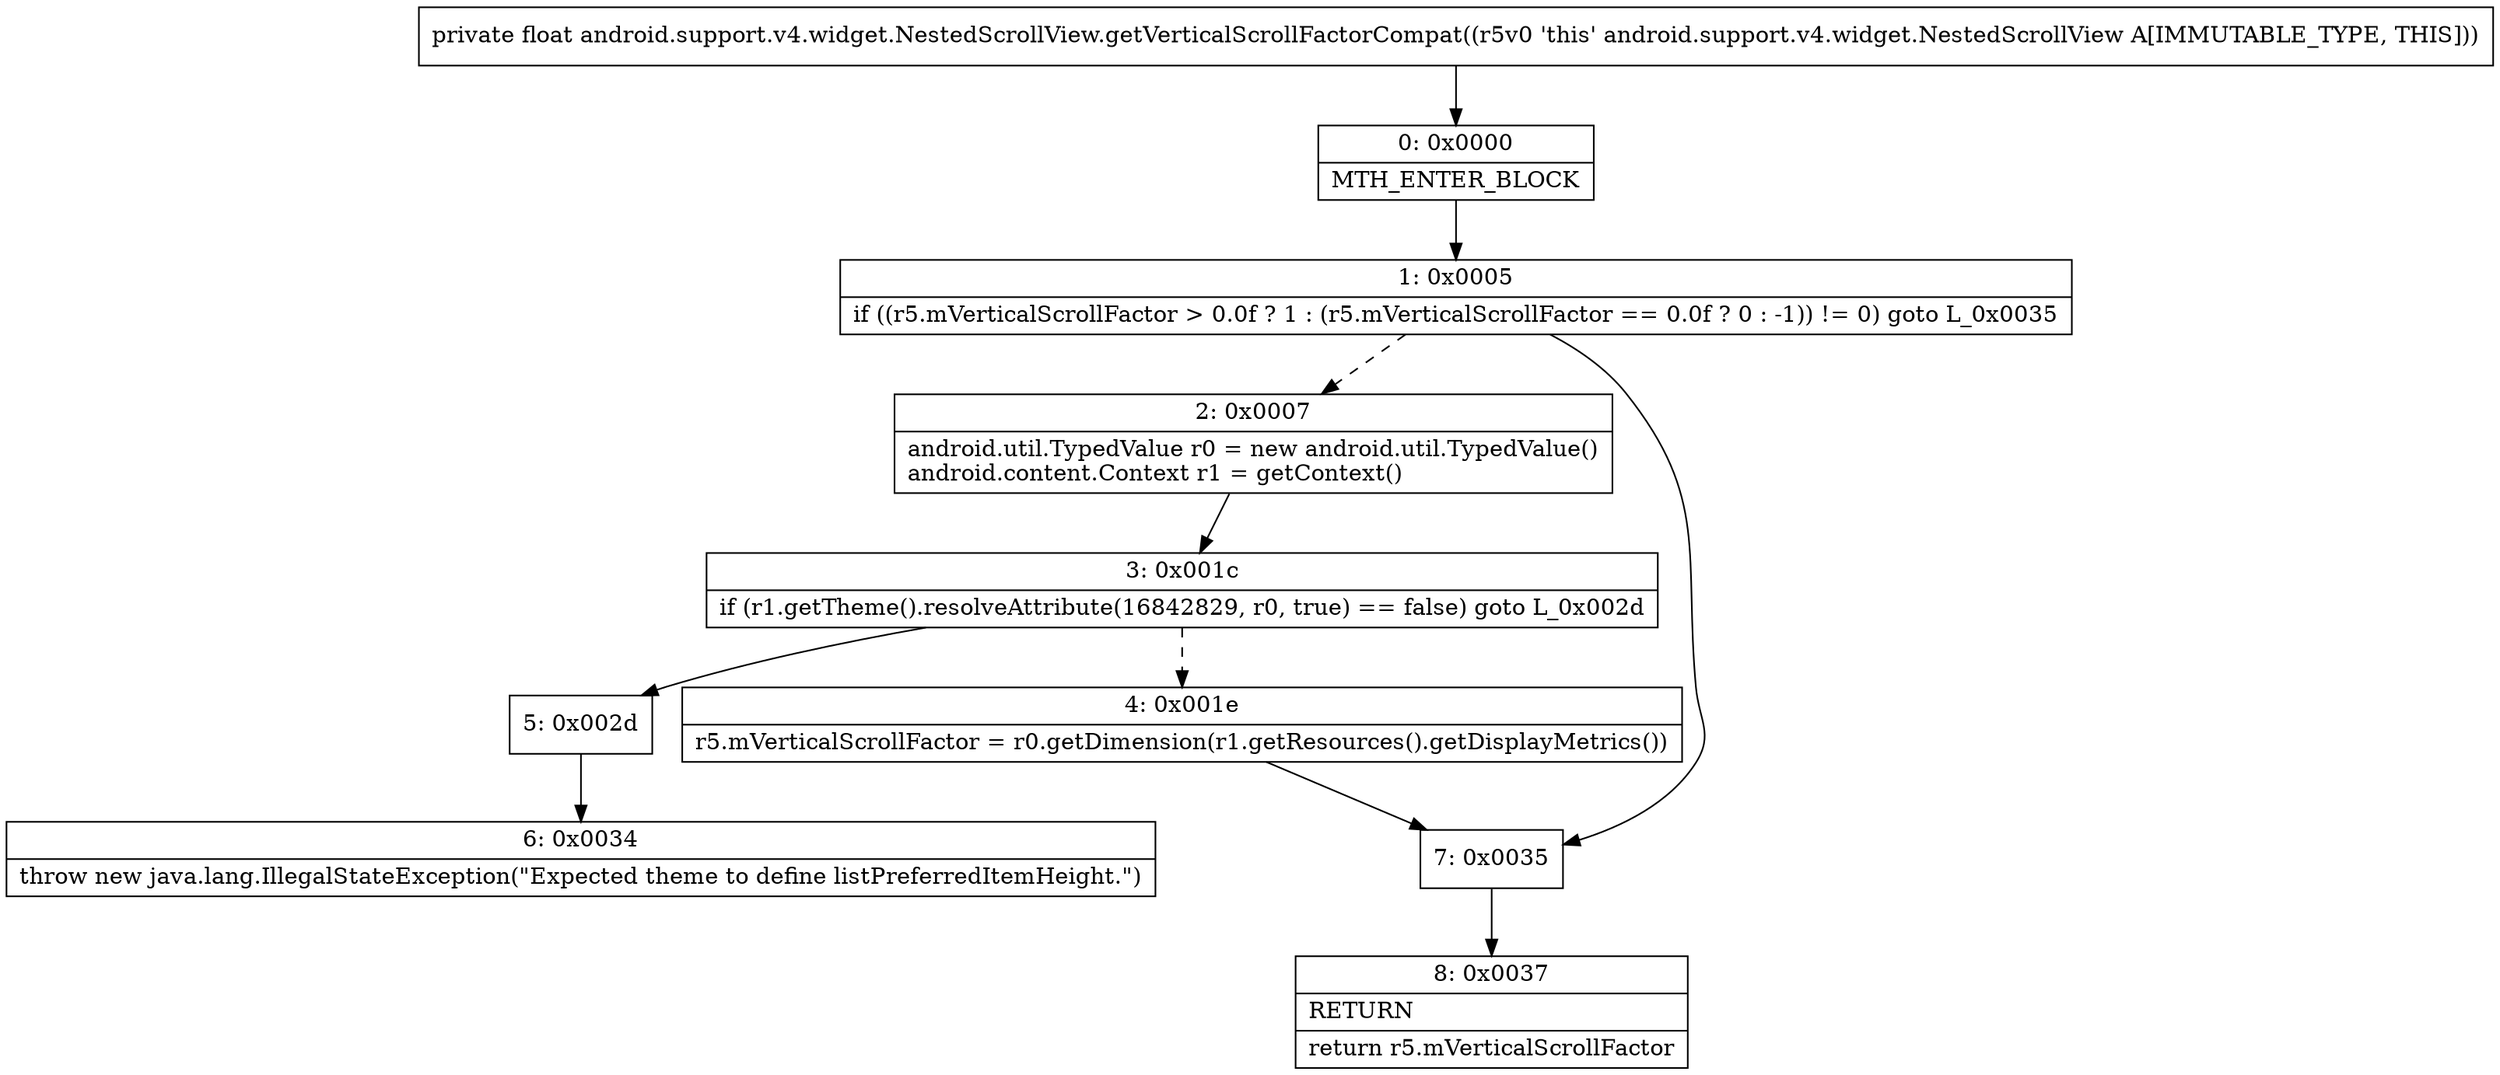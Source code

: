 digraph "CFG forandroid.support.v4.widget.NestedScrollView.getVerticalScrollFactorCompat()F" {
Node_0 [shape=record,label="{0\:\ 0x0000|MTH_ENTER_BLOCK\l}"];
Node_1 [shape=record,label="{1\:\ 0x0005|if ((r5.mVerticalScrollFactor \> 0.0f ? 1 : (r5.mVerticalScrollFactor == 0.0f ? 0 : \-1)) != 0) goto L_0x0035\l}"];
Node_2 [shape=record,label="{2\:\ 0x0007|android.util.TypedValue r0 = new android.util.TypedValue()\landroid.content.Context r1 = getContext()\l}"];
Node_3 [shape=record,label="{3\:\ 0x001c|if (r1.getTheme().resolveAttribute(16842829, r0, true) == false) goto L_0x002d\l}"];
Node_4 [shape=record,label="{4\:\ 0x001e|r5.mVerticalScrollFactor = r0.getDimension(r1.getResources().getDisplayMetrics())\l}"];
Node_5 [shape=record,label="{5\:\ 0x002d}"];
Node_6 [shape=record,label="{6\:\ 0x0034|throw new java.lang.IllegalStateException(\"Expected theme to define listPreferredItemHeight.\")\l}"];
Node_7 [shape=record,label="{7\:\ 0x0035}"];
Node_8 [shape=record,label="{8\:\ 0x0037|RETURN\l|return r5.mVerticalScrollFactor\l}"];
MethodNode[shape=record,label="{private float android.support.v4.widget.NestedScrollView.getVerticalScrollFactorCompat((r5v0 'this' android.support.v4.widget.NestedScrollView A[IMMUTABLE_TYPE, THIS])) }"];
MethodNode -> Node_0;
Node_0 -> Node_1;
Node_1 -> Node_2[style=dashed];
Node_1 -> Node_7;
Node_2 -> Node_3;
Node_3 -> Node_4[style=dashed];
Node_3 -> Node_5;
Node_4 -> Node_7;
Node_5 -> Node_6;
Node_7 -> Node_8;
}

